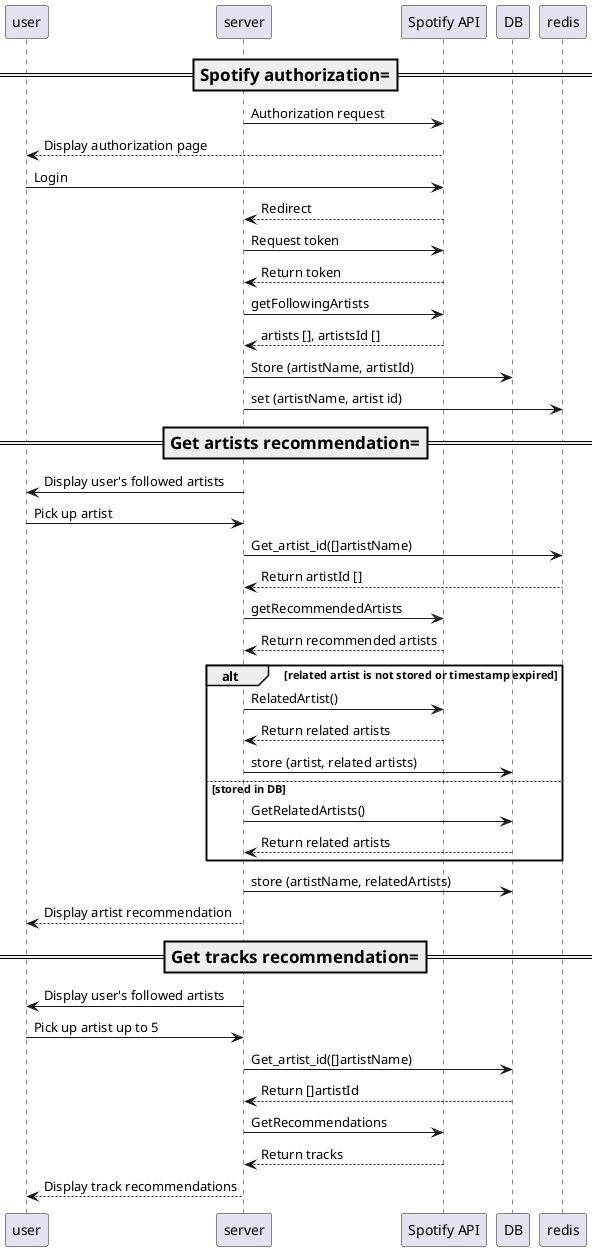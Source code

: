 @startuml 
participant user
participant "server" as server
participant "Spotify API" as spotify

===Spotify authorization===

server -> spotify: Authorization request
spotify --> user: Display authorization page
user -> spotify: Login
spotify --> server: Redirect
server -> spotify: Request token
spotify --> server: Return token
server -> spotify: getFollowingArtists
spotify --> server: artists [], artistsId []
server -> DB: Store (artistName, artistId)
server -> redis: set (artistName, artist id)

===Get artists recommendation===

server -> user: Display user's followed artists
user -> server: Pick up artist
server -> redis: Get_artist_id([]artistName)
redis --> server: Return artistId []

server -> spotify: getRecommendedArtists
spotify --> server: Return recommended artists
alt related artist is not stored or timestamp expired
  server -> spotify: RelatedArtist()
  spotify --> server: Return related artists
  server -> DB: store (artist, related artists)
else stored in DB
  server -> DB: GetRelatedArtists()
  DB --> server: Return related artists
end 

server -> DB: store (artistName, relatedArtists)
server --> user: Display artist recommendation

===Get tracks recommendation===

server -> user: Display user's followed artists
user -> server: Pick up artist up to 5
server -> DB: Get_artist_id([]artistName)
DB --> server: Return []artistId
server -> spotify: GetRecommendations
spotify --> server: Return tracks
server --> user: Display track recommendations

@enduml